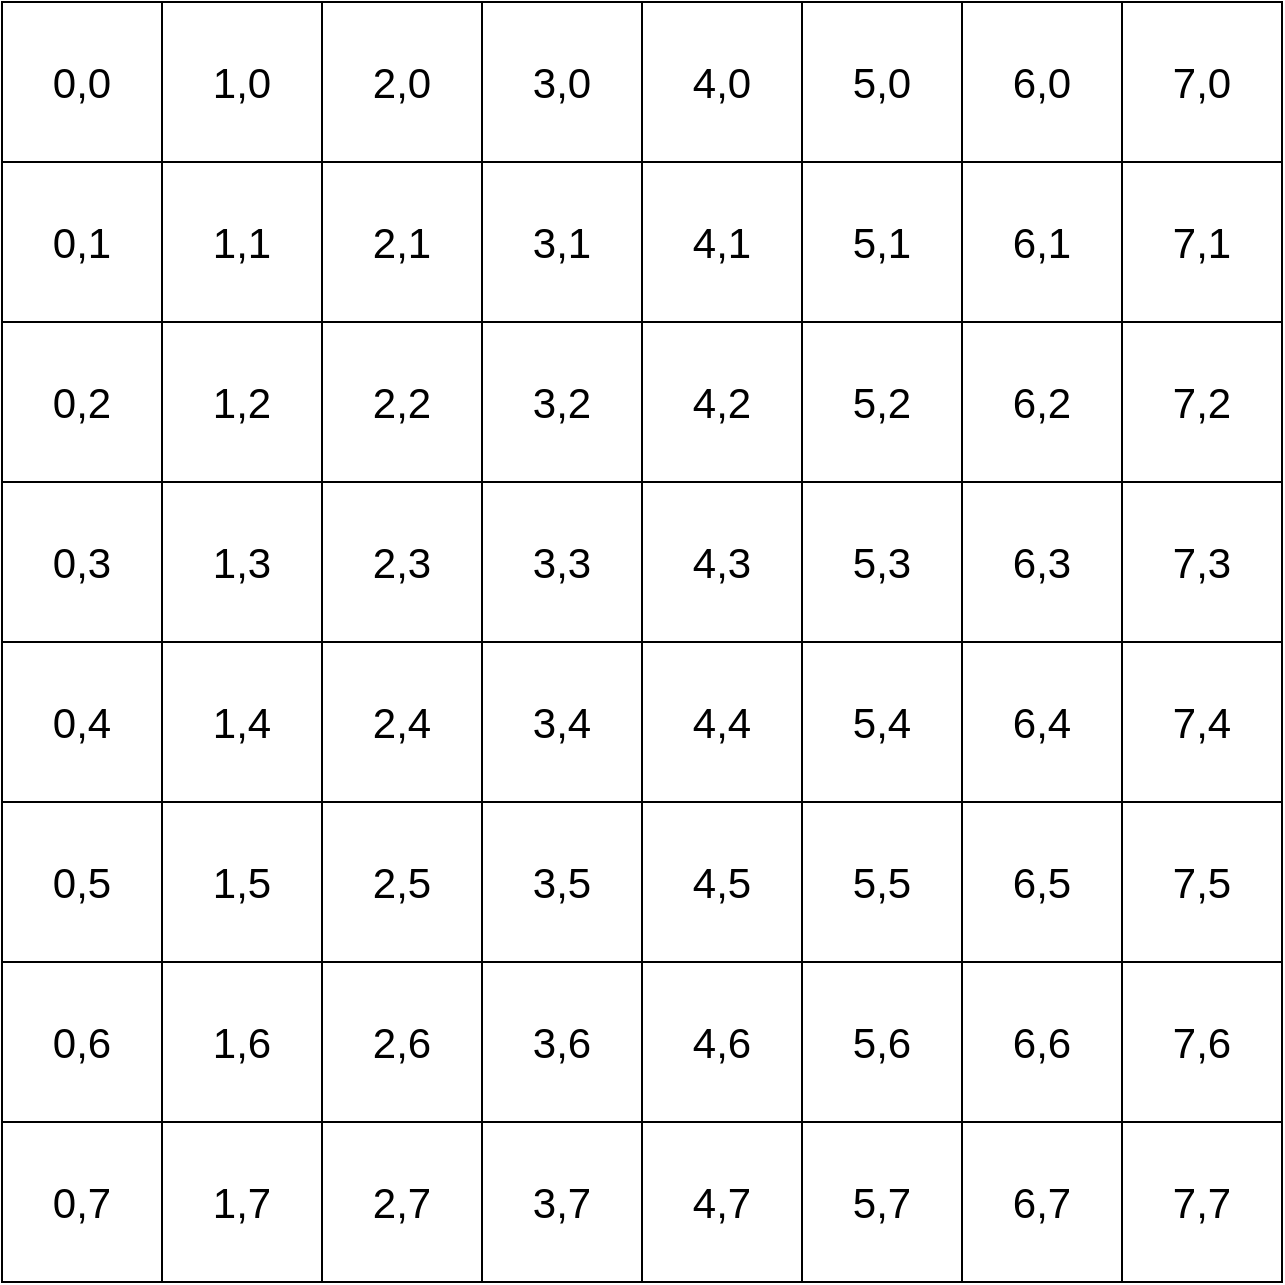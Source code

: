 <mxfile version="14.8.0" type="github" pages="2">
  <diagram id="CFHfeKTsn5aGknnK-Q55" name="Page-1">
    <mxGraphModel dx="1221" dy="634" grid="1" gridSize="10" guides="1" tooltips="1" connect="1" arrows="1" fold="1" page="1" pageScale="1" pageWidth="827" pageHeight="1169" math="0" shadow="0">
      <root>
        <mxCell id="0" />
        <mxCell id="1" parent="0" />
        <mxCell id="uGX6nD3mYrhn2c0A557F-1" value="" style="whiteSpace=wrap;html=1;aspect=fixed;" vertex="1" parent="1">
          <mxGeometry x="30" y="20" width="640" height="640" as="geometry" />
        </mxCell>
        <mxCell id="uGX6nD3mYrhn2c0A557F-4" value="" style="whiteSpace=wrap;html=1;aspect=fixed;" vertex="1" parent="1">
          <mxGeometry x="30" y="20" width="80" height="80" as="geometry" />
        </mxCell>
        <mxCell id="uGX6nD3mYrhn2c0A557F-5" value="" style="whiteSpace=wrap;html=1;aspect=fixed;" vertex="1" parent="1">
          <mxGeometry x="110" y="20" width="80" height="80" as="geometry" />
        </mxCell>
        <mxCell id="uGX6nD3mYrhn2c0A557F-6" value="" style="whiteSpace=wrap;html=1;aspect=fixed;" vertex="1" parent="1">
          <mxGeometry x="190" y="20" width="80" height="80" as="geometry" />
        </mxCell>
        <mxCell id="uGX6nD3mYrhn2c0A557F-7" value="" style="whiteSpace=wrap;html=1;aspect=fixed;" vertex="1" parent="1">
          <mxGeometry x="270" y="20" width="80" height="80" as="geometry" />
        </mxCell>
        <mxCell id="uGX6nD3mYrhn2c0A557F-8" value="" style="whiteSpace=wrap;html=1;aspect=fixed;" vertex="1" parent="1">
          <mxGeometry x="350" y="20" width="80" height="80" as="geometry" />
        </mxCell>
        <mxCell id="uGX6nD3mYrhn2c0A557F-9" value="" style="whiteSpace=wrap;html=1;aspect=fixed;" vertex="1" parent="1">
          <mxGeometry x="430" y="20" width="80" height="80" as="geometry" />
        </mxCell>
        <mxCell id="uGX6nD3mYrhn2c0A557F-10" value="" style="whiteSpace=wrap;html=1;aspect=fixed;" vertex="1" parent="1">
          <mxGeometry x="510" y="20" width="80" height="80" as="geometry" />
        </mxCell>
        <mxCell id="uGX6nD3mYrhn2c0A557F-11" value="" style="whiteSpace=wrap;html=1;aspect=fixed;" vertex="1" parent="1">
          <mxGeometry x="590" y="20" width="80" height="80" as="geometry" />
        </mxCell>
        <mxCell id="uGX6nD3mYrhn2c0A557F-12" value="" style="whiteSpace=wrap;html=1;aspect=fixed;" vertex="1" parent="1">
          <mxGeometry x="30" y="100" width="80" height="80" as="geometry" />
        </mxCell>
        <mxCell id="uGX6nD3mYrhn2c0A557F-13" value="" style="whiteSpace=wrap;html=1;aspect=fixed;" vertex="1" parent="1">
          <mxGeometry x="30" y="180" width="80" height="80" as="geometry" />
        </mxCell>
        <mxCell id="uGX6nD3mYrhn2c0A557F-14" value="" style="whiteSpace=wrap;html=1;aspect=fixed;" vertex="1" parent="1">
          <mxGeometry x="30" y="260" width="80" height="80" as="geometry" />
        </mxCell>
        <mxCell id="uGX6nD3mYrhn2c0A557F-15" value="" style="whiteSpace=wrap;html=1;aspect=fixed;" vertex="1" parent="1">
          <mxGeometry x="30" y="340" width="80" height="80" as="geometry" />
        </mxCell>
        <mxCell id="uGX6nD3mYrhn2c0A557F-16" value="" style="whiteSpace=wrap;html=1;aspect=fixed;" vertex="1" parent="1">
          <mxGeometry x="30" y="420" width="80" height="80" as="geometry" />
        </mxCell>
        <mxCell id="uGX6nD3mYrhn2c0A557F-17" value="" style="whiteSpace=wrap;html=1;aspect=fixed;" vertex="1" parent="1">
          <mxGeometry x="30" y="500" width="80" height="80" as="geometry" />
        </mxCell>
        <mxCell id="uGX6nD3mYrhn2c0A557F-18" value="" style="whiteSpace=wrap;html=1;aspect=fixed;" vertex="1" parent="1">
          <mxGeometry x="30" y="580" width="80" height="80" as="geometry" />
        </mxCell>
        <mxCell id="uGX6nD3mYrhn2c0A557F-19" value="" style="whiteSpace=wrap;html=1;aspect=fixed;" vertex="1" parent="1">
          <mxGeometry x="110" y="100" width="80" height="80" as="geometry" />
        </mxCell>
        <mxCell id="uGX6nD3mYrhn2c0A557F-20" value="" style="whiteSpace=wrap;html=1;aspect=fixed;" vertex="1" parent="1">
          <mxGeometry x="190" y="100" width="80" height="80" as="geometry" />
        </mxCell>
        <mxCell id="uGX6nD3mYrhn2c0A557F-21" value="" style="whiteSpace=wrap;html=1;aspect=fixed;" vertex="1" parent="1">
          <mxGeometry x="270" y="100" width="80" height="80" as="geometry" />
        </mxCell>
        <mxCell id="uGX6nD3mYrhn2c0A557F-22" value="" style="whiteSpace=wrap;html=1;aspect=fixed;" vertex="1" parent="1">
          <mxGeometry x="350" y="100" width="80" height="80" as="geometry" />
        </mxCell>
        <mxCell id="uGX6nD3mYrhn2c0A557F-23" value="" style="whiteSpace=wrap;html=1;aspect=fixed;" vertex="1" parent="1">
          <mxGeometry x="430" y="100" width="80" height="80" as="geometry" />
        </mxCell>
        <mxCell id="uGX6nD3mYrhn2c0A557F-24" value="" style="whiteSpace=wrap;html=1;aspect=fixed;" vertex="1" parent="1">
          <mxGeometry x="510" y="100" width="80" height="80" as="geometry" />
        </mxCell>
        <mxCell id="uGX6nD3mYrhn2c0A557F-25" value="" style="whiteSpace=wrap;html=1;aspect=fixed;" vertex="1" parent="1">
          <mxGeometry x="590" y="100" width="80" height="80" as="geometry" />
        </mxCell>
        <mxCell id="uGX6nD3mYrhn2c0A557F-26" value="" style="whiteSpace=wrap;html=1;aspect=fixed;" vertex="1" parent="1">
          <mxGeometry x="110" y="180" width="80" height="80" as="geometry" />
        </mxCell>
        <mxCell id="uGX6nD3mYrhn2c0A557F-27" value="" style="whiteSpace=wrap;html=1;aspect=fixed;" vertex="1" parent="1">
          <mxGeometry x="190" y="180" width="80" height="80" as="geometry" />
        </mxCell>
        <mxCell id="uGX6nD3mYrhn2c0A557F-28" value="" style="whiteSpace=wrap;html=1;aspect=fixed;" vertex="1" parent="1">
          <mxGeometry x="270" y="180" width="80" height="80" as="geometry" />
        </mxCell>
        <mxCell id="uGX6nD3mYrhn2c0A557F-29" value="" style="whiteSpace=wrap;html=1;aspect=fixed;" vertex="1" parent="1">
          <mxGeometry x="350" y="180" width="80" height="80" as="geometry" />
        </mxCell>
        <mxCell id="uGX6nD3mYrhn2c0A557F-30" value="" style="whiteSpace=wrap;html=1;aspect=fixed;" vertex="1" parent="1">
          <mxGeometry x="430" y="180" width="80" height="80" as="geometry" />
        </mxCell>
        <mxCell id="uGX6nD3mYrhn2c0A557F-31" value="" style="whiteSpace=wrap;html=1;aspect=fixed;" vertex="1" parent="1">
          <mxGeometry x="510" y="180" width="80" height="80" as="geometry" />
        </mxCell>
        <mxCell id="uGX6nD3mYrhn2c0A557F-32" value="" style="whiteSpace=wrap;html=1;aspect=fixed;" vertex="1" parent="1">
          <mxGeometry x="590" y="180" width="80" height="80" as="geometry" />
        </mxCell>
        <mxCell id="uGX6nD3mYrhn2c0A557F-33" value="" style="whiteSpace=wrap;html=1;aspect=fixed;" vertex="1" parent="1">
          <mxGeometry x="110" y="260" width="80" height="80" as="geometry" />
        </mxCell>
        <mxCell id="uGX6nD3mYrhn2c0A557F-34" value="" style="whiteSpace=wrap;html=1;aspect=fixed;" vertex="1" parent="1">
          <mxGeometry x="190" y="260" width="80" height="80" as="geometry" />
        </mxCell>
        <mxCell id="uGX6nD3mYrhn2c0A557F-35" value="" style="whiteSpace=wrap;html=1;aspect=fixed;" vertex="1" parent="1">
          <mxGeometry x="270" y="260" width="80" height="80" as="geometry" />
        </mxCell>
        <mxCell id="uGX6nD3mYrhn2c0A557F-36" value="" style="whiteSpace=wrap;html=1;aspect=fixed;" vertex="1" parent="1">
          <mxGeometry x="350" y="260" width="80" height="80" as="geometry" />
        </mxCell>
        <mxCell id="uGX6nD3mYrhn2c0A557F-37" value="" style="whiteSpace=wrap;html=1;aspect=fixed;" vertex="1" parent="1">
          <mxGeometry x="430" y="260" width="80" height="80" as="geometry" />
        </mxCell>
        <mxCell id="uGX6nD3mYrhn2c0A557F-38" value="" style="whiteSpace=wrap;html=1;aspect=fixed;" vertex="1" parent="1">
          <mxGeometry x="510" y="260" width="80" height="80" as="geometry" />
        </mxCell>
        <mxCell id="uGX6nD3mYrhn2c0A557F-39" value="" style="whiteSpace=wrap;html=1;aspect=fixed;" vertex="1" parent="1">
          <mxGeometry x="590" y="260" width="80" height="80" as="geometry" />
        </mxCell>
        <mxCell id="uGX6nD3mYrhn2c0A557F-48" value="" style="whiteSpace=wrap;html=1;aspect=fixed;" vertex="1" parent="1">
          <mxGeometry x="110" y="340" width="80" height="80" as="geometry" />
        </mxCell>
        <mxCell id="uGX6nD3mYrhn2c0A557F-49" value="" style="whiteSpace=wrap;html=1;aspect=fixed;" vertex="1" parent="1">
          <mxGeometry x="190" y="340" width="80" height="80" as="geometry" />
        </mxCell>
        <mxCell id="uGX6nD3mYrhn2c0A557F-50" value="" style="whiteSpace=wrap;html=1;aspect=fixed;" vertex="1" parent="1">
          <mxGeometry x="270" y="340" width="80" height="80" as="geometry" />
        </mxCell>
        <mxCell id="uGX6nD3mYrhn2c0A557F-51" value="" style="whiteSpace=wrap;html=1;aspect=fixed;" vertex="1" parent="1">
          <mxGeometry x="350" y="340" width="80" height="80" as="geometry" />
        </mxCell>
        <mxCell id="uGX6nD3mYrhn2c0A557F-52" value="" style="whiteSpace=wrap;html=1;aspect=fixed;" vertex="1" parent="1">
          <mxGeometry x="430" y="340" width="80" height="80" as="geometry" />
        </mxCell>
        <mxCell id="uGX6nD3mYrhn2c0A557F-53" value="" style="whiteSpace=wrap;html=1;aspect=fixed;" vertex="1" parent="1">
          <mxGeometry x="510" y="340" width="80" height="80" as="geometry" />
        </mxCell>
        <mxCell id="uGX6nD3mYrhn2c0A557F-54" value="" style="whiteSpace=wrap;html=1;aspect=fixed;" vertex="1" parent="1">
          <mxGeometry x="590" y="340" width="80" height="80" as="geometry" />
        </mxCell>
        <mxCell id="uGX6nD3mYrhn2c0A557F-55" value="" style="whiteSpace=wrap;html=1;aspect=fixed;" vertex="1" parent="1">
          <mxGeometry x="110" y="420" width="80" height="80" as="geometry" />
        </mxCell>
        <mxCell id="uGX6nD3mYrhn2c0A557F-56" value="" style="whiteSpace=wrap;html=1;aspect=fixed;" vertex="1" parent="1">
          <mxGeometry x="190" y="420" width="80" height="80" as="geometry" />
        </mxCell>
        <mxCell id="uGX6nD3mYrhn2c0A557F-57" value="" style="whiteSpace=wrap;html=1;aspect=fixed;" vertex="1" parent="1">
          <mxGeometry x="270" y="420" width="80" height="80" as="geometry" />
        </mxCell>
        <mxCell id="uGX6nD3mYrhn2c0A557F-58" value="" style="whiteSpace=wrap;html=1;aspect=fixed;" vertex="1" parent="1">
          <mxGeometry x="350" y="420" width="80" height="80" as="geometry" />
        </mxCell>
        <mxCell id="uGX6nD3mYrhn2c0A557F-59" value="" style="whiteSpace=wrap;html=1;aspect=fixed;" vertex="1" parent="1">
          <mxGeometry x="430" y="420" width="80" height="80" as="geometry" />
        </mxCell>
        <mxCell id="uGX6nD3mYrhn2c0A557F-60" value="" style="whiteSpace=wrap;html=1;aspect=fixed;" vertex="1" parent="1">
          <mxGeometry x="510" y="420" width="80" height="80" as="geometry" />
        </mxCell>
        <mxCell id="uGX6nD3mYrhn2c0A557F-61" value="" style="whiteSpace=wrap;html=1;aspect=fixed;" vertex="1" parent="1">
          <mxGeometry x="590" y="420" width="80" height="80" as="geometry" />
        </mxCell>
        <mxCell id="uGX6nD3mYrhn2c0A557F-62" value="" style="whiteSpace=wrap;html=1;aspect=fixed;" vertex="1" parent="1">
          <mxGeometry x="110" y="500" width="80" height="80" as="geometry" />
        </mxCell>
        <mxCell id="uGX6nD3mYrhn2c0A557F-63" value="" style="whiteSpace=wrap;html=1;aspect=fixed;" vertex="1" parent="1">
          <mxGeometry x="190" y="500" width="80" height="80" as="geometry" />
        </mxCell>
        <mxCell id="uGX6nD3mYrhn2c0A557F-65" value="" style="whiteSpace=wrap;html=1;aspect=fixed;" vertex="1" parent="1">
          <mxGeometry x="270" y="500" width="80" height="80" as="geometry" />
        </mxCell>
        <mxCell id="uGX6nD3mYrhn2c0A557F-66" value="" style="whiteSpace=wrap;html=1;aspect=fixed;" vertex="1" parent="1">
          <mxGeometry x="350" y="500" width="80" height="80" as="geometry" />
        </mxCell>
        <mxCell id="uGX6nD3mYrhn2c0A557F-67" value="" style="whiteSpace=wrap;html=1;aspect=fixed;" vertex="1" parent="1">
          <mxGeometry x="430" y="500" width="80" height="80" as="geometry" />
        </mxCell>
        <mxCell id="uGX6nD3mYrhn2c0A557F-68" value="" style="whiteSpace=wrap;html=1;aspect=fixed;" vertex="1" parent="1">
          <mxGeometry x="510" y="500" width="80" height="80" as="geometry" />
        </mxCell>
        <mxCell id="uGX6nD3mYrhn2c0A557F-69" value="" style="whiteSpace=wrap;html=1;aspect=fixed;" vertex="1" parent="1">
          <mxGeometry x="590" y="500" width="80" height="80" as="geometry" />
        </mxCell>
        <mxCell id="uGX6nD3mYrhn2c0A557F-70" value="" style="whiteSpace=wrap;html=1;aspect=fixed;" vertex="1" parent="1">
          <mxGeometry x="110" y="580" width="80" height="80" as="geometry" />
        </mxCell>
        <mxCell id="uGX6nD3mYrhn2c0A557F-71" value="" style="whiteSpace=wrap;html=1;aspect=fixed;" vertex="1" parent="1">
          <mxGeometry x="190" y="580" width="80" height="80" as="geometry" />
        </mxCell>
        <mxCell id="uGX6nD3mYrhn2c0A557F-72" value="" style="whiteSpace=wrap;html=1;aspect=fixed;" vertex="1" parent="1">
          <mxGeometry x="270" y="580" width="80" height="80" as="geometry" />
        </mxCell>
        <mxCell id="uGX6nD3mYrhn2c0A557F-73" value="" style="whiteSpace=wrap;html=1;aspect=fixed;" vertex="1" parent="1">
          <mxGeometry x="350" y="580" width="80" height="80" as="geometry" />
        </mxCell>
        <mxCell id="uGX6nD3mYrhn2c0A557F-74" value="" style="whiteSpace=wrap;html=1;aspect=fixed;" vertex="1" parent="1">
          <mxGeometry x="430" y="580" width="80" height="80" as="geometry" />
        </mxCell>
        <mxCell id="uGX6nD3mYrhn2c0A557F-75" value="" style="whiteSpace=wrap;html=1;aspect=fixed;" vertex="1" parent="1">
          <mxGeometry x="510" y="580" width="80" height="80" as="geometry" />
        </mxCell>
        <mxCell id="uGX6nD3mYrhn2c0A557F-76" value="" style="whiteSpace=wrap;html=1;aspect=fixed;" vertex="1" parent="1">
          <mxGeometry x="590" y="580" width="80" height="80" as="geometry" />
        </mxCell>
        <mxCell id="dm1JYyuEHw93NVyZcZ0l-1" value="&lt;p&gt;&lt;font style=&quot;font-size: 21px&quot;&gt;1,0&lt;/font&gt;&lt;/p&gt;" style="text;html=1;strokeColor=none;fillColor=none;align=center;verticalAlign=middle;whiteSpace=wrap;rounded=0;" vertex="1" parent="1">
          <mxGeometry x="130" y="50" width="40" height="20" as="geometry" />
        </mxCell>
        <mxCell id="dm1JYyuEHw93NVyZcZ0l-2" value="&lt;p&gt;&lt;font style=&quot;font-size: 21px&quot;&gt;0,0&lt;/font&gt;&lt;/p&gt;" style="text;html=1;strokeColor=none;fillColor=none;align=center;verticalAlign=middle;whiteSpace=wrap;rounded=0;" vertex="1" parent="1">
          <mxGeometry x="50" y="50" width="40" height="20" as="geometry" />
        </mxCell>
        <mxCell id="dm1JYyuEHw93NVyZcZ0l-3" value="&lt;p&gt;&lt;font style=&quot;font-size: 21px&quot;&gt;0,1&lt;/font&gt;&lt;/p&gt;" style="text;html=1;strokeColor=none;fillColor=none;align=center;verticalAlign=middle;whiteSpace=wrap;rounded=0;" vertex="1" parent="1">
          <mxGeometry x="50" y="130" width="40" height="20" as="geometry" />
        </mxCell>
        <mxCell id="dm1JYyuEHw93NVyZcZ0l-4" value="&lt;p&gt;&lt;font style=&quot;font-size: 21px&quot;&gt;0,2&lt;/font&gt;&lt;/p&gt;" style="text;html=1;strokeColor=none;fillColor=none;align=center;verticalAlign=middle;whiteSpace=wrap;rounded=0;" vertex="1" parent="1">
          <mxGeometry x="50" y="210" width="40" height="20" as="geometry" />
        </mxCell>
        <mxCell id="dm1JYyuEHw93NVyZcZ0l-5" value="&lt;p&gt;&lt;font style=&quot;font-size: 21px&quot;&gt;0,3&lt;/font&gt;&lt;/p&gt;" style="text;html=1;strokeColor=none;fillColor=none;align=center;verticalAlign=middle;whiteSpace=wrap;rounded=0;" vertex="1" parent="1">
          <mxGeometry x="50" y="290" width="40" height="20" as="geometry" />
        </mxCell>
        <mxCell id="dm1JYyuEHw93NVyZcZ0l-6" value="&lt;p&gt;&lt;font style=&quot;font-size: 21px&quot;&gt;0,4&lt;/font&gt;&lt;/p&gt;" style="text;html=1;strokeColor=none;fillColor=none;align=center;verticalAlign=middle;whiteSpace=wrap;rounded=0;" vertex="1" parent="1">
          <mxGeometry x="50" y="370" width="40" height="20" as="geometry" />
        </mxCell>
        <mxCell id="dm1JYyuEHw93NVyZcZ0l-7" value="&lt;p&gt;&lt;font style=&quot;font-size: 21px&quot;&gt;0,5&lt;/font&gt;&lt;/p&gt;" style="text;html=1;strokeColor=none;fillColor=none;align=center;verticalAlign=middle;whiteSpace=wrap;rounded=0;" vertex="1" parent="1">
          <mxGeometry x="50" y="450" width="40" height="20" as="geometry" />
        </mxCell>
        <mxCell id="dm1JYyuEHw93NVyZcZ0l-8" value="&lt;p&gt;&lt;font style=&quot;font-size: 21px&quot;&gt;0,6&lt;/font&gt;&lt;/p&gt;" style="text;html=1;strokeColor=none;fillColor=none;align=center;verticalAlign=middle;whiteSpace=wrap;rounded=0;" vertex="1" parent="1">
          <mxGeometry x="50" y="530" width="40" height="20" as="geometry" />
        </mxCell>
        <mxCell id="dm1JYyuEHw93NVyZcZ0l-9" value="&lt;p&gt;&lt;font style=&quot;font-size: 21px&quot;&gt;0,7&lt;/font&gt;&lt;/p&gt;" style="text;html=1;strokeColor=none;fillColor=none;align=center;verticalAlign=middle;whiteSpace=wrap;rounded=0;" vertex="1" parent="1">
          <mxGeometry x="50" y="610" width="40" height="20" as="geometry" />
        </mxCell>
        <mxCell id="dm1JYyuEHw93NVyZcZ0l-10" value="&lt;p&gt;&lt;font style=&quot;font-size: 21px&quot;&gt;1,1&lt;/font&gt;&lt;/p&gt;" style="text;html=1;strokeColor=none;fillColor=none;align=center;verticalAlign=middle;whiteSpace=wrap;rounded=0;" vertex="1" parent="1">
          <mxGeometry x="130" y="130" width="40" height="20" as="geometry" />
        </mxCell>
        <mxCell id="dm1JYyuEHw93NVyZcZ0l-11" value="&lt;p&gt;&lt;font style=&quot;font-size: 21px&quot;&gt;1,2&lt;/font&gt;&lt;/p&gt;" style="text;html=1;strokeColor=none;fillColor=none;align=center;verticalAlign=middle;whiteSpace=wrap;rounded=0;" vertex="1" parent="1">
          <mxGeometry x="130" y="210" width="40" height="20" as="geometry" />
        </mxCell>
        <mxCell id="dm1JYyuEHw93NVyZcZ0l-12" value="&lt;p&gt;&lt;font style=&quot;font-size: 21px&quot;&gt;1,3&lt;/font&gt;&lt;/p&gt;" style="text;html=1;strokeColor=none;fillColor=none;align=center;verticalAlign=middle;whiteSpace=wrap;rounded=0;" vertex="1" parent="1">
          <mxGeometry x="130" y="290" width="40" height="20" as="geometry" />
        </mxCell>
        <mxCell id="dm1JYyuEHw93NVyZcZ0l-13" value="&lt;p&gt;&lt;font style=&quot;font-size: 21px&quot;&gt;1,4&lt;/font&gt;&lt;/p&gt;" style="text;html=1;strokeColor=none;fillColor=none;align=center;verticalAlign=middle;whiteSpace=wrap;rounded=0;" vertex="1" parent="1">
          <mxGeometry x="130" y="370" width="40" height="20" as="geometry" />
        </mxCell>
        <mxCell id="dm1JYyuEHw93NVyZcZ0l-14" value="&lt;p&gt;&lt;font style=&quot;font-size: 21px&quot;&gt;1,5&lt;/font&gt;&lt;/p&gt;" style="text;html=1;strokeColor=none;fillColor=none;align=center;verticalAlign=middle;whiteSpace=wrap;rounded=0;" vertex="1" parent="1">
          <mxGeometry x="130" y="450" width="40" height="20" as="geometry" />
        </mxCell>
        <mxCell id="dm1JYyuEHw93NVyZcZ0l-15" value="&lt;p&gt;&lt;font style=&quot;font-size: 21px&quot;&gt;1,6&lt;/font&gt;&lt;/p&gt;" style="text;html=1;strokeColor=none;fillColor=none;align=center;verticalAlign=middle;whiteSpace=wrap;rounded=0;" vertex="1" parent="1">
          <mxGeometry x="130" y="530" width="40" height="20" as="geometry" />
        </mxCell>
        <mxCell id="dm1JYyuEHw93NVyZcZ0l-16" value="&lt;p&gt;&lt;font style=&quot;font-size: 21px&quot;&gt;1,7&lt;/font&gt;&lt;/p&gt;" style="text;html=1;strokeColor=none;fillColor=none;align=center;verticalAlign=middle;whiteSpace=wrap;rounded=0;" vertex="1" parent="1">
          <mxGeometry x="130" y="610" width="40" height="20" as="geometry" />
        </mxCell>
        <mxCell id="dm1JYyuEHw93NVyZcZ0l-17" value="&lt;p&gt;&lt;font style=&quot;font-size: 21px&quot;&gt;2,1&lt;/font&gt;&lt;/p&gt;" style="text;html=1;strokeColor=none;fillColor=none;align=center;verticalAlign=middle;whiteSpace=wrap;rounded=0;" vertex="1" parent="1">
          <mxGeometry x="210" y="130" width="40" height="20" as="geometry" />
        </mxCell>
        <mxCell id="dm1JYyuEHw93NVyZcZ0l-18" value="&lt;p&gt;&lt;font style=&quot;font-size: 21px&quot;&gt;2,2&lt;/font&gt;&lt;/p&gt;" style="text;html=1;strokeColor=none;fillColor=none;align=center;verticalAlign=middle;whiteSpace=wrap;rounded=0;" vertex="1" parent="1">
          <mxGeometry x="210" y="210" width="40" height="20" as="geometry" />
        </mxCell>
        <mxCell id="dm1JYyuEHw93NVyZcZ0l-19" value="&lt;p&gt;&lt;font style=&quot;font-size: 21px&quot;&gt;2,3&lt;/font&gt;&lt;/p&gt;" style="text;html=1;strokeColor=none;fillColor=none;align=center;verticalAlign=middle;whiteSpace=wrap;rounded=0;" vertex="1" parent="1">
          <mxGeometry x="210" y="290" width="40" height="20" as="geometry" />
        </mxCell>
        <mxCell id="dm1JYyuEHw93NVyZcZ0l-20" value="&lt;p&gt;&lt;font style=&quot;font-size: 21px&quot;&gt;2,4&lt;/font&gt;&lt;/p&gt;" style="text;html=1;strokeColor=none;fillColor=none;align=center;verticalAlign=middle;whiteSpace=wrap;rounded=0;" vertex="1" parent="1">
          <mxGeometry x="210" y="370" width="40" height="20" as="geometry" />
        </mxCell>
        <mxCell id="dm1JYyuEHw93NVyZcZ0l-21" value="&lt;p&gt;&lt;font style=&quot;font-size: 21px&quot;&gt;2,5&lt;/font&gt;&lt;/p&gt;" style="text;html=1;strokeColor=none;fillColor=none;align=center;verticalAlign=middle;whiteSpace=wrap;rounded=0;" vertex="1" parent="1">
          <mxGeometry x="210" y="450" width="40" height="20" as="geometry" />
        </mxCell>
        <mxCell id="dm1JYyuEHw93NVyZcZ0l-22" value="&lt;p&gt;&lt;font style=&quot;font-size: 21px&quot;&gt;2,6&lt;/font&gt;&lt;/p&gt;" style="text;html=1;strokeColor=none;fillColor=none;align=center;verticalAlign=middle;whiteSpace=wrap;rounded=0;" vertex="1" parent="1">
          <mxGeometry x="210" y="530" width="40" height="20" as="geometry" />
        </mxCell>
        <mxCell id="dm1JYyuEHw93NVyZcZ0l-23" value="&lt;p&gt;&lt;font style=&quot;font-size: 21px&quot;&gt;2,7&lt;/font&gt;&lt;/p&gt;" style="text;html=1;strokeColor=none;fillColor=none;align=center;verticalAlign=middle;whiteSpace=wrap;rounded=0;" vertex="1" parent="1">
          <mxGeometry x="210" y="610" width="40" height="20" as="geometry" />
        </mxCell>
        <mxCell id="dm1JYyuEHw93NVyZcZ0l-24" value="&lt;p&gt;&lt;font style=&quot;font-size: 21px&quot;&gt;3,1&lt;/font&gt;&lt;/p&gt;" style="text;html=1;strokeColor=none;fillColor=none;align=center;verticalAlign=middle;whiteSpace=wrap;rounded=0;" vertex="1" parent="1">
          <mxGeometry x="290" y="130" width="40" height="20" as="geometry" />
        </mxCell>
        <mxCell id="dm1JYyuEHw93NVyZcZ0l-25" value="&lt;p&gt;&lt;font style=&quot;font-size: 21px&quot;&gt;3,2&lt;/font&gt;&lt;/p&gt;" style="text;html=1;strokeColor=none;fillColor=none;align=center;verticalAlign=middle;whiteSpace=wrap;rounded=0;" vertex="1" parent="1">
          <mxGeometry x="290" y="210" width="40" height="20" as="geometry" />
        </mxCell>
        <mxCell id="dm1JYyuEHw93NVyZcZ0l-26" value="&lt;p&gt;&lt;font style=&quot;font-size: 21px&quot;&gt;3,3&lt;/font&gt;&lt;/p&gt;" style="text;html=1;strokeColor=none;fillColor=none;align=center;verticalAlign=middle;whiteSpace=wrap;rounded=0;" vertex="1" parent="1">
          <mxGeometry x="290" y="290" width="40" height="20" as="geometry" />
        </mxCell>
        <mxCell id="dm1JYyuEHw93NVyZcZ0l-27" value="&lt;p&gt;&lt;font style=&quot;font-size: 21px&quot;&gt;3,4&lt;/font&gt;&lt;/p&gt;" style="text;html=1;strokeColor=none;fillColor=none;align=center;verticalAlign=middle;whiteSpace=wrap;rounded=0;" vertex="1" parent="1">
          <mxGeometry x="290" y="370" width="40" height="20" as="geometry" />
        </mxCell>
        <mxCell id="dm1JYyuEHw93NVyZcZ0l-28" value="&lt;p&gt;&lt;font style=&quot;font-size: 21px&quot;&gt;3,5&lt;/font&gt;&lt;/p&gt;" style="text;html=1;strokeColor=none;fillColor=none;align=center;verticalAlign=middle;whiteSpace=wrap;rounded=0;" vertex="1" parent="1">
          <mxGeometry x="290" y="450" width="40" height="20" as="geometry" />
        </mxCell>
        <mxCell id="dm1JYyuEHw93NVyZcZ0l-29" value="&lt;p&gt;&lt;font style=&quot;font-size: 21px&quot;&gt;3,6&lt;/font&gt;&lt;/p&gt;" style="text;html=1;strokeColor=none;fillColor=none;align=center;verticalAlign=middle;whiteSpace=wrap;rounded=0;" vertex="1" parent="1">
          <mxGeometry x="290" y="530" width="40" height="20" as="geometry" />
        </mxCell>
        <mxCell id="dm1JYyuEHw93NVyZcZ0l-30" value="&lt;p&gt;&lt;font style=&quot;font-size: 21px&quot;&gt;3,7&lt;/font&gt;&lt;/p&gt;" style="text;html=1;strokeColor=none;fillColor=none;align=center;verticalAlign=middle;whiteSpace=wrap;rounded=0;" vertex="1" parent="1">
          <mxGeometry x="290" y="610" width="40" height="20" as="geometry" />
        </mxCell>
        <mxCell id="dm1JYyuEHw93NVyZcZ0l-31" value="&lt;p&gt;&lt;font style=&quot;font-size: 21px&quot;&gt;4,1&lt;/font&gt;&lt;/p&gt;" style="text;html=1;strokeColor=none;fillColor=none;align=center;verticalAlign=middle;whiteSpace=wrap;rounded=0;" vertex="1" parent="1">
          <mxGeometry x="370" y="130" width="40" height="20" as="geometry" />
        </mxCell>
        <mxCell id="dm1JYyuEHw93NVyZcZ0l-32" value="&lt;p&gt;&lt;font style=&quot;font-size: 21px&quot;&gt;4,2&lt;/font&gt;&lt;/p&gt;" style="text;html=1;strokeColor=none;fillColor=none;align=center;verticalAlign=middle;whiteSpace=wrap;rounded=0;" vertex="1" parent="1">
          <mxGeometry x="370" y="210" width="40" height="20" as="geometry" />
        </mxCell>
        <mxCell id="dm1JYyuEHw93NVyZcZ0l-33" value="&lt;p&gt;&lt;font style=&quot;font-size: 21px&quot;&gt;4,3&lt;/font&gt;&lt;/p&gt;" style="text;html=1;strokeColor=none;fillColor=none;align=center;verticalAlign=middle;whiteSpace=wrap;rounded=0;" vertex="1" parent="1">
          <mxGeometry x="370" y="290" width="40" height="20" as="geometry" />
        </mxCell>
        <mxCell id="dm1JYyuEHw93NVyZcZ0l-34" value="&lt;p&gt;&lt;font style=&quot;font-size: 21px&quot;&gt;4,4&lt;/font&gt;&lt;/p&gt;" style="text;html=1;strokeColor=none;fillColor=none;align=center;verticalAlign=middle;whiteSpace=wrap;rounded=0;" vertex="1" parent="1">
          <mxGeometry x="370" y="370" width="40" height="20" as="geometry" />
        </mxCell>
        <mxCell id="dm1JYyuEHw93NVyZcZ0l-35" value="&lt;p&gt;&lt;font style=&quot;font-size: 21px&quot;&gt;4,5&lt;/font&gt;&lt;/p&gt;" style="text;html=1;strokeColor=none;fillColor=none;align=center;verticalAlign=middle;whiteSpace=wrap;rounded=0;" vertex="1" parent="1">
          <mxGeometry x="370" y="450" width="40" height="20" as="geometry" />
        </mxCell>
        <mxCell id="dm1JYyuEHw93NVyZcZ0l-36" value="&lt;p&gt;&lt;font style=&quot;font-size: 21px&quot;&gt;4,6&lt;/font&gt;&lt;/p&gt;" style="text;html=1;strokeColor=none;fillColor=none;align=center;verticalAlign=middle;whiteSpace=wrap;rounded=0;" vertex="1" parent="1">
          <mxGeometry x="370" y="530" width="40" height="20" as="geometry" />
        </mxCell>
        <mxCell id="dm1JYyuEHw93NVyZcZ0l-37" value="&lt;p&gt;&lt;font style=&quot;font-size: 21px&quot;&gt;4,7&lt;/font&gt;&lt;/p&gt;" style="text;html=1;strokeColor=none;fillColor=none;align=center;verticalAlign=middle;whiteSpace=wrap;rounded=0;" vertex="1" parent="1">
          <mxGeometry x="370" y="610" width="40" height="20" as="geometry" />
        </mxCell>
        <mxCell id="dm1JYyuEHw93NVyZcZ0l-38" value="&lt;p&gt;&lt;font style=&quot;font-size: 21px&quot;&gt;5,1&lt;/font&gt;&lt;/p&gt;" style="text;html=1;strokeColor=none;fillColor=none;align=center;verticalAlign=middle;whiteSpace=wrap;rounded=0;" vertex="1" parent="1">
          <mxGeometry x="450" y="130" width="40" height="20" as="geometry" />
        </mxCell>
        <mxCell id="dm1JYyuEHw93NVyZcZ0l-39" value="&lt;p&gt;&lt;font style=&quot;font-size: 21px&quot;&gt;5,2&lt;/font&gt;&lt;/p&gt;" style="text;html=1;strokeColor=none;fillColor=none;align=center;verticalAlign=middle;whiteSpace=wrap;rounded=0;" vertex="1" parent="1">
          <mxGeometry x="450" y="210" width="40" height="20" as="geometry" />
        </mxCell>
        <mxCell id="dm1JYyuEHw93NVyZcZ0l-40" value="&lt;p&gt;&lt;font style=&quot;font-size: 21px&quot;&gt;5,3&lt;/font&gt;&lt;/p&gt;" style="text;html=1;strokeColor=none;fillColor=none;align=center;verticalAlign=middle;whiteSpace=wrap;rounded=0;" vertex="1" parent="1">
          <mxGeometry x="450" y="290" width="40" height="20" as="geometry" />
        </mxCell>
        <mxCell id="dm1JYyuEHw93NVyZcZ0l-41" value="&lt;p&gt;&lt;font style=&quot;font-size: 21px&quot;&gt;5,4&lt;/font&gt;&lt;/p&gt;" style="text;html=1;strokeColor=none;fillColor=none;align=center;verticalAlign=middle;whiteSpace=wrap;rounded=0;" vertex="1" parent="1">
          <mxGeometry x="450" y="370" width="40" height="20" as="geometry" />
        </mxCell>
        <mxCell id="dm1JYyuEHw93NVyZcZ0l-42" value="&lt;p&gt;&lt;font style=&quot;font-size: 21px&quot;&gt;5,5&lt;/font&gt;&lt;/p&gt;" style="text;html=1;strokeColor=none;fillColor=none;align=center;verticalAlign=middle;whiteSpace=wrap;rounded=0;" vertex="1" parent="1">
          <mxGeometry x="450" y="450" width="40" height="20" as="geometry" />
        </mxCell>
        <mxCell id="dm1JYyuEHw93NVyZcZ0l-43" value="&lt;p&gt;&lt;font style=&quot;font-size: 21px&quot;&gt;5,6&lt;/font&gt;&lt;/p&gt;" style="text;html=1;strokeColor=none;fillColor=none;align=center;verticalAlign=middle;whiteSpace=wrap;rounded=0;" vertex="1" parent="1">
          <mxGeometry x="450" y="530" width="40" height="20" as="geometry" />
        </mxCell>
        <mxCell id="dm1JYyuEHw93NVyZcZ0l-44" value="&lt;p&gt;&lt;font style=&quot;font-size: 21px&quot;&gt;5,7&lt;/font&gt;&lt;/p&gt;" style="text;html=1;strokeColor=none;fillColor=none;align=center;verticalAlign=middle;whiteSpace=wrap;rounded=0;" vertex="1" parent="1">
          <mxGeometry x="450" y="610" width="40" height="20" as="geometry" />
        </mxCell>
        <mxCell id="dm1JYyuEHw93NVyZcZ0l-45" value="&lt;p&gt;&lt;font style=&quot;font-size: 21px&quot;&gt;6,1&lt;/font&gt;&lt;/p&gt;" style="text;html=1;strokeColor=none;fillColor=none;align=center;verticalAlign=middle;whiteSpace=wrap;rounded=0;" vertex="1" parent="1">
          <mxGeometry x="530" y="130" width="40" height="20" as="geometry" />
        </mxCell>
        <mxCell id="dm1JYyuEHw93NVyZcZ0l-46" value="&lt;p&gt;&lt;font style=&quot;font-size: 21px&quot;&gt;6,2&lt;/font&gt;&lt;/p&gt;" style="text;html=1;strokeColor=none;fillColor=none;align=center;verticalAlign=middle;whiteSpace=wrap;rounded=0;" vertex="1" parent="1">
          <mxGeometry x="530" y="210" width="40" height="20" as="geometry" />
        </mxCell>
        <mxCell id="dm1JYyuEHw93NVyZcZ0l-47" value="&lt;p&gt;&lt;font style=&quot;font-size: 21px&quot;&gt;6,3&lt;/font&gt;&lt;/p&gt;" style="text;html=1;strokeColor=none;fillColor=none;align=center;verticalAlign=middle;whiteSpace=wrap;rounded=0;" vertex="1" parent="1">
          <mxGeometry x="530" y="290" width="40" height="20" as="geometry" />
        </mxCell>
        <mxCell id="dm1JYyuEHw93NVyZcZ0l-48" value="&lt;p&gt;&lt;font style=&quot;font-size: 21px&quot;&gt;6,4&lt;/font&gt;&lt;/p&gt;" style="text;html=1;strokeColor=none;fillColor=none;align=center;verticalAlign=middle;whiteSpace=wrap;rounded=0;" vertex="1" parent="1">
          <mxGeometry x="530" y="370" width="40" height="20" as="geometry" />
        </mxCell>
        <mxCell id="dm1JYyuEHw93NVyZcZ0l-49" value="&lt;p&gt;&lt;font style=&quot;font-size: 21px&quot;&gt;6,5&lt;/font&gt;&lt;/p&gt;" style="text;html=1;strokeColor=none;fillColor=none;align=center;verticalAlign=middle;whiteSpace=wrap;rounded=0;" vertex="1" parent="1">
          <mxGeometry x="530" y="450" width="40" height="20" as="geometry" />
        </mxCell>
        <mxCell id="dm1JYyuEHw93NVyZcZ0l-50" value="&lt;p&gt;&lt;font style=&quot;font-size: 21px&quot;&gt;6,6&lt;/font&gt;&lt;/p&gt;" style="text;html=1;strokeColor=none;fillColor=none;align=center;verticalAlign=middle;whiteSpace=wrap;rounded=0;" vertex="1" parent="1">
          <mxGeometry x="530" y="530" width="40" height="20" as="geometry" />
        </mxCell>
        <mxCell id="dm1JYyuEHw93NVyZcZ0l-51" value="&lt;p&gt;&lt;font style=&quot;font-size: 21px&quot;&gt;6,7&lt;/font&gt;&lt;/p&gt;" style="text;html=1;strokeColor=none;fillColor=none;align=center;verticalAlign=middle;whiteSpace=wrap;rounded=0;" vertex="1" parent="1">
          <mxGeometry x="530" y="610" width="40" height="20" as="geometry" />
        </mxCell>
        <mxCell id="dm1JYyuEHw93NVyZcZ0l-52" value="&lt;p&gt;&lt;font style=&quot;font-size: 21px&quot;&gt;7,1&lt;/font&gt;&lt;/p&gt;" style="text;html=1;strokeColor=none;fillColor=none;align=center;verticalAlign=middle;whiteSpace=wrap;rounded=0;" vertex="1" parent="1">
          <mxGeometry x="610" y="130" width="40" height="20" as="geometry" />
        </mxCell>
        <mxCell id="dm1JYyuEHw93NVyZcZ0l-53" value="&lt;p&gt;&lt;font style=&quot;font-size: 21px&quot;&gt;7,2&lt;/font&gt;&lt;/p&gt;" style="text;html=1;strokeColor=none;fillColor=none;align=center;verticalAlign=middle;whiteSpace=wrap;rounded=0;" vertex="1" parent="1">
          <mxGeometry x="610" y="210" width="40" height="20" as="geometry" />
        </mxCell>
        <mxCell id="dm1JYyuEHw93NVyZcZ0l-54" value="&lt;p&gt;&lt;font style=&quot;font-size: 21px&quot;&gt;7,3&lt;/font&gt;&lt;/p&gt;" style="text;html=1;strokeColor=none;fillColor=none;align=center;verticalAlign=middle;whiteSpace=wrap;rounded=0;" vertex="1" parent="1">
          <mxGeometry x="610" y="290" width="40" height="20" as="geometry" />
        </mxCell>
        <mxCell id="dm1JYyuEHw93NVyZcZ0l-55" value="&lt;p&gt;&lt;font style=&quot;font-size: 21px&quot;&gt;7,4&lt;/font&gt;&lt;/p&gt;" style="text;html=1;strokeColor=none;fillColor=none;align=center;verticalAlign=middle;whiteSpace=wrap;rounded=0;" vertex="1" parent="1">
          <mxGeometry x="610" y="370" width="40" height="20" as="geometry" />
        </mxCell>
        <mxCell id="dm1JYyuEHw93NVyZcZ0l-56" value="&lt;p&gt;&lt;font style=&quot;font-size: 21px&quot;&gt;7,5&lt;/font&gt;&lt;/p&gt;" style="text;html=1;strokeColor=none;fillColor=none;align=center;verticalAlign=middle;whiteSpace=wrap;rounded=0;" vertex="1" parent="1">
          <mxGeometry x="610" y="450" width="40" height="20" as="geometry" />
        </mxCell>
        <mxCell id="dm1JYyuEHw93NVyZcZ0l-57" value="&lt;p&gt;&lt;font style=&quot;font-size: 21px&quot;&gt;7,6&lt;/font&gt;&lt;/p&gt;" style="text;html=1;strokeColor=none;fillColor=none;align=center;verticalAlign=middle;whiteSpace=wrap;rounded=0;" vertex="1" parent="1">
          <mxGeometry x="610" y="530" width="40" height="20" as="geometry" />
        </mxCell>
        <mxCell id="dm1JYyuEHw93NVyZcZ0l-58" value="&lt;p&gt;&lt;font style=&quot;font-size: 21px&quot;&gt;7,7&lt;/font&gt;&lt;/p&gt;" style="text;html=1;strokeColor=none;fillColor=none;align=center;verticalAlign=middle;whiteSpace=wrap;rounded=0;" vertex="1" parent="1">
          <mxGeometry x="610" y="610" width="40" height="20" as="geometry" />
        </mxCell>
        <mxCell id="dm1JYyuEHw93NVyZcZ0l-59" value="&lt;p&gt;&lt;font style=&quot;font-size: 21px&quot;&gt;3,0&lt;/font&gt;&lt;/p&gt;" style="text;html=1;strokeColor=none;fillColor=none;align=center;verticalAlign=middle;whiteSpace=wrap;rounded=0;" vertex="1" parent="1">
          <mxGeometry x="290" y="50" width="40" height="20" as="geometry" />
        </mxCell>
        <mxCell id="dm1JYyuEHw93NVyZcZ0l-60" value="&lt;p&gt;&lt;font style=&quot;font-size: 21px&quot;&gt;2,0&lt;/font&gt;&lt;/p&gt;" style="text;html=1;strokeColor=none;fillColor=none;align=center;verticalAlign=middle;whiteSpace=wrap;rounded=0;" vertex="1" parent="1">
          <mxGeometry x="210" y="50" width="40" height="20" as="geometry" />
        </mxCell>
        <mxCell id="dm1JYyuEHw93NVyZcZ0l-61" value="&lt;p&gt;&lt;font style=&quot;font-size: 21px&quot;&gt;5,0&lt;/font&gt;&lt;/p&gt;" style="text;html=1;strokeColor=none;fillColor=none;align=center;verticalAlign=middle;whiteSpace=wrap;rounded=0;" vertex="1" parent="1">
          <mxGeometry x="450" y="50" width="40" height="20" as="geometry" />
        </mxCell>
        <mxCell id="dm1JYyuEHw93NVyZcZ0l-62" value="&lt;p&gt;&lt;font style=&quot;font-size: 21px&quot;&gt;4,0&lt;/font&gt;&lt;/p&gt;" style="text;html=1;strokeColor=none;fillColor=none;align=center;verticalAlign=middle;whiteSpace=wrap;rounded=0;" vertex="1" parent="1">
          <mxGeometry x="370" y="50" width="40" height="20" as="geometry" />
        </mxCell>
        <mxCell id="dm1JYyuEHw93NVyZcZ0l-63" value="&lt;p&gt;&lt;font style=&quot;font-size: 21px&quot;&gt;7,0&lt;/font&gt;&lt;/p&gt;" style="text;html=1;strokeColor=none;fillColor=none;align=center;verticalAlign=middle;whiteSpace=wrap;rounded=0;" vertex="1" parent="1">
          <mxGeometry x="610" y="50" width="40" height="20" as="geometry" />
        </mxCell>
        <mxCell id="dm1JYyuEHw93NVyZcZ0l-64" value="&lt;p&gt;&lt;font style=&quot;font-size: 21px&quot;&gt;6,0&lt;/font&gt;&lt;/p&gt;" style="text;html=1;strokeColor=none;fillColor=none;align=center;verticalAlign=middle;whiteSpace=wrap;rounded=0;" vertex="1" parent="1">
          <mxGeometry x="530" y="50" width="40" height="20" as="geometry" />
        </mxCell>
      </root>
    </mxGraphModel>
  </diagram>
  <diagram id="Mkaa1s9cl1DF-QLGTgI2" name="Page-2">
    <mxGraphModel dx="1038" dy="539" grid="1" gridSize="10" guides="1" tooltips="1" connect="1" arrows="1" fold="1" page="1" pageScale="1" pageWidth="827" pageHeight="1169" math="0" shadow="0">
      <root>
        <mxCell id="1wF73vjMU8yTaYhbSZhh-0" />
        <mxCell id="1wF73vjMU8yTaYhbSZhh-1" parent="1wF73vjMU8yTaYhbSZhh-0" />
      </root>
    </mxGraphModel>
  </diagram>
</mxfile>

